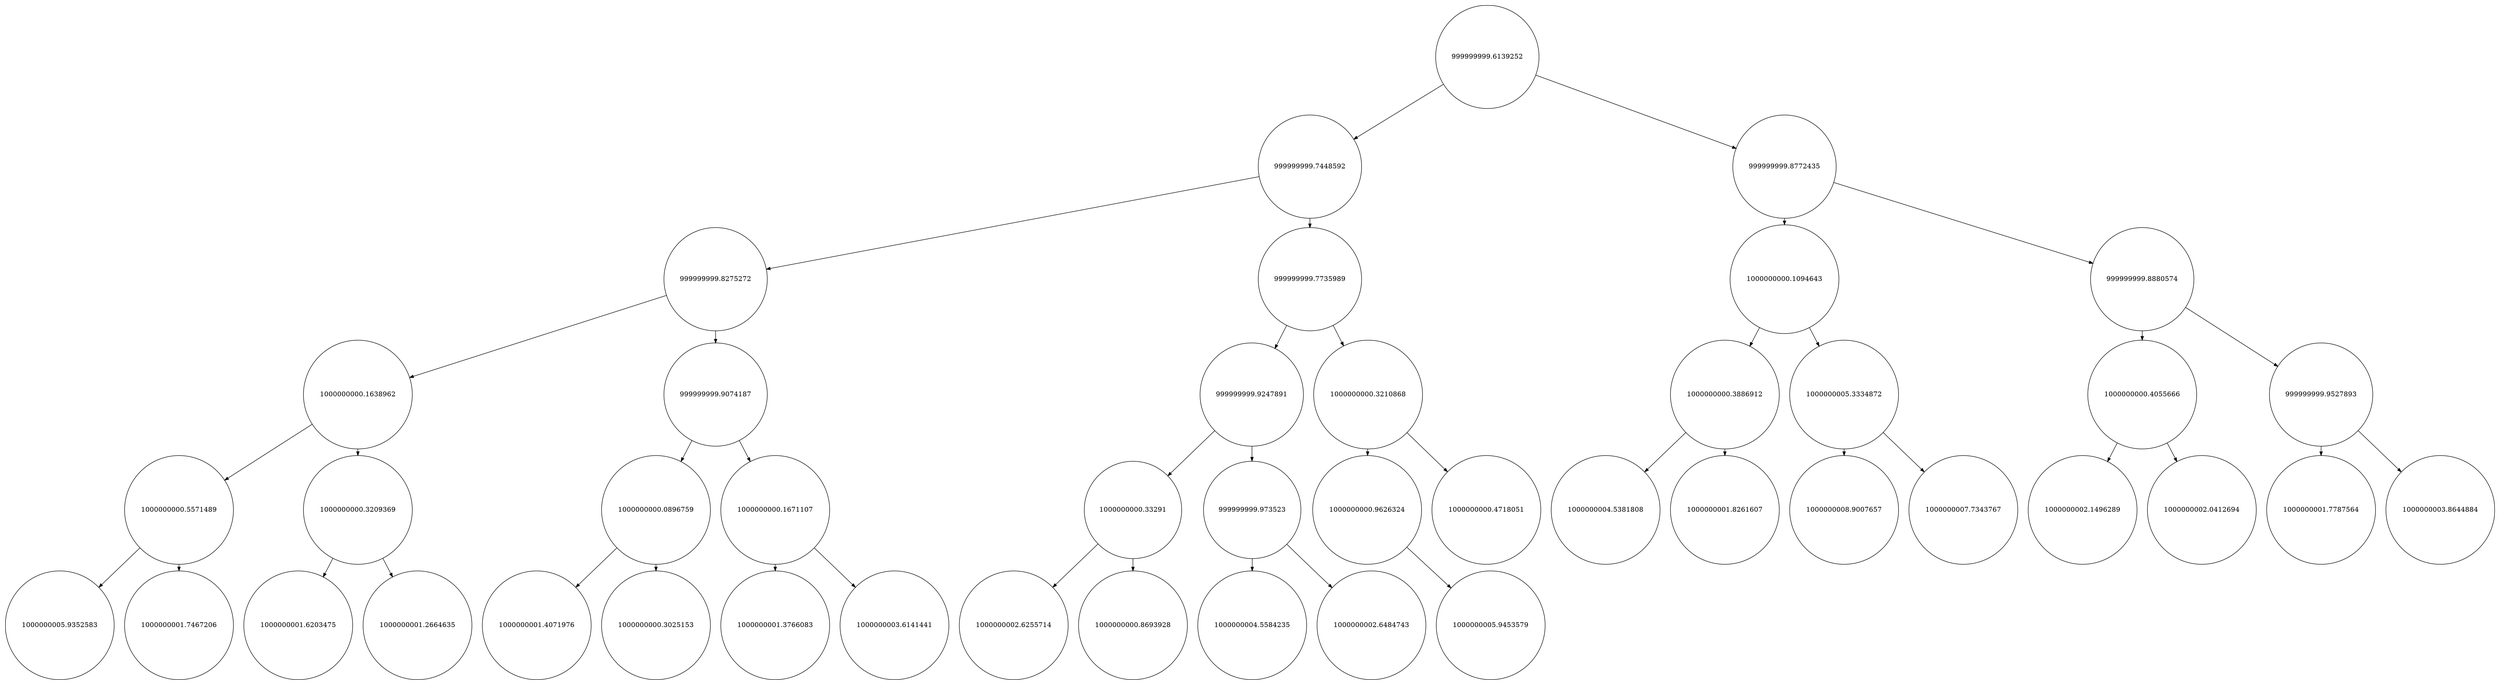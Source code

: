 
    digraph G {
    nodesep=0.3;
    ranksep=0.2;
    margin=0.1;
    node [shape=circle];
    edge [arrowsize=0.8];
    1 -> 2[side=left];
1 -> 3;
2 -> 4[side=left];
2 -> 5;
3 -> 6[side=left];
3 -> 7;
4 -> 8[side=left];
4 -> 9;
5 -> 10[side=left];
5 -> 11;
6 -> 12[side=left];
6 -> 13;
7 -> 14[side=left];
7 -> 15;
8 -> 16[side=left];
8 -> 17;
9 -> 18[side=left];
9 -> 19;
10 -> 20[side=left];
10 -> 21;
11 -> 22[side=left];
11 -> 23;
12 -> 24[side=left];
12 -> 25;
13 -> 26[side=left];
13 -> 27;
14 -> 28[side=left];
14 -> 29;
15 -> 30[side=left];
15 -> 31;
16 -> 32[side=left];
16 -> 33;
17 -> 34[side=left];
17 -> 35;
18 -> 36[side=left];
18 -> 37;
19 -> 38[side=left];
19 -> 39;
20 -> 40[side=left];
20 -> 41;
21 -> 42[side=left];
21 -> 43;
22 -> 44[side=left];
1[label="999999999.6139252"]
2[label="999999999.7448592"]
3[label="999999999.8772435"]
4[label="999999999.8275272"]
5[label="999999999.7735989"]
6[label="1000000000.1094643"]
7[label="999999999.8880574"]
8[label="1000000000.1638962"]
9[label="999999999.9074187"]
10[label="999999999.9247891"]
11[label="1000000000.3210868"]
12[label="1000000000.3886912"]
13[label="1000000005.3334872"]
14[label="1000000000.4055666"]
15[label="999999999.9527893"]
16[label="1000000000.5571489"]
17[label="1000000000.3209369"]
18[label="1000000000.0896759"]
19[label="1000000000.1671107"]
20[label="1000000000.33291"]
21[label="999999999.973523"]
22[label="1000000000.9626324"]
23[label="1000000000.4718051"]
24[label="1000000004.5381808"]
25[label="1000000001.8261607"]
26[label="1000000008.9007657"]
27[label="1000000007.7343767"]
28[label="1000000002.1496289"]
29[label="1000000002.0412694"]
30[label="1000000001.7787564"]
31[label="1000000003.8644884"]
32[label="1000000005.9352583"]
33[label="1000000001.7467206"]
34[label="1000000001.6203475"]
35[label="1000000001.2664635"]
36[label="1000000001.4071976"]
37[label="1000000000.3025153"]
38[label="1000000001.3766083"]
39[label="1000000003.6141441"]
40[label="1000000002.6255714"]
41[label="1000000000.8693928"]
42[label="1000000004.5584235"]
43[label="1000000002.6484743"]
44[label="1000000005.9453579"]}
